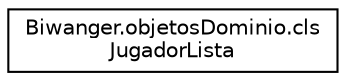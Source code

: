 digraph "Representación gráfica de la clase"
{
 // LATEX_PDF_SIZE
  edge [fontname="Helvetica",fontsize="10",labelfontname="Helvetica",labelfontsize="10"];
  node [fontname="Helvetica",fontsize="10",shape=record];
  rankdir="LR";
  Node0 [label="Biwanger.objetosDominio.cls\lJugadorLista",height=0.2,width=0.4,color="black", fillcolor="white", style="filled",URL="$class_biwanger_1_1objetos_dominio_1_1cls_jugador_lista.html",tooltip="Clase del objeto lista de jugadores."];
}
